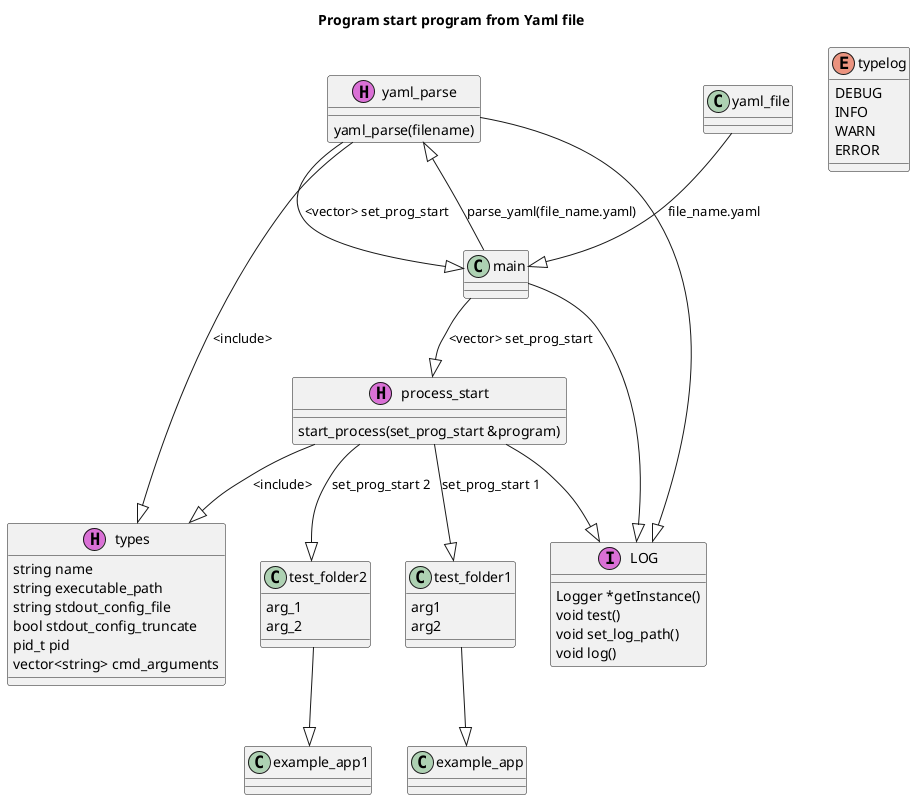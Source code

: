 @startuml
title "Program start program from Yaml file"
class  yaml_parse  << (H,orchid) >>
class  process_start  << (H,orchid) >>
class  types  << (H,orchid) >> {
  string name
  string executable_path
  string stdout_config_file
  bool stdout_config_truncate
  pid_t pid
  vector<string> cmd_arguments
}
enum   typelog {
     DEBUG 
     INFO 
     WARN 
     ERROR 
     }

class  LOG  << (I,orchid) >> {
  Logger *getInstance()
  void test()
  void set_log_path()
  void log()
}

yaml_file --|> main :"file_name.yaml"


main --|> LOG

main --|> process_start :"<vector> set_prog_start"

main --|> yaml_parse :"parse_yaml(file_name.yaml)"
yaml_parse --|> main :"<vector> set_prog_start"
yaml_parse --|> LOG

process_start --|> types :"<include>"
yaml_parse --|> types :"<include>"

process_start --|> test_folder1 :"set_prog_start 1"
process_start --|> test_folder2 :"set_prog_start 2"

process_start --|> LOG

test_folder1 --|> example_app
test_folder2 --|> example_app1  


test_folder1 : arg1
test_folder1 : arg2

test_folder2 : arg_1
test_folder2 : arg_2

yaml_parse : yaml_parse(filename)
process_start : start_process(set_prog_start &program)

@enduml

